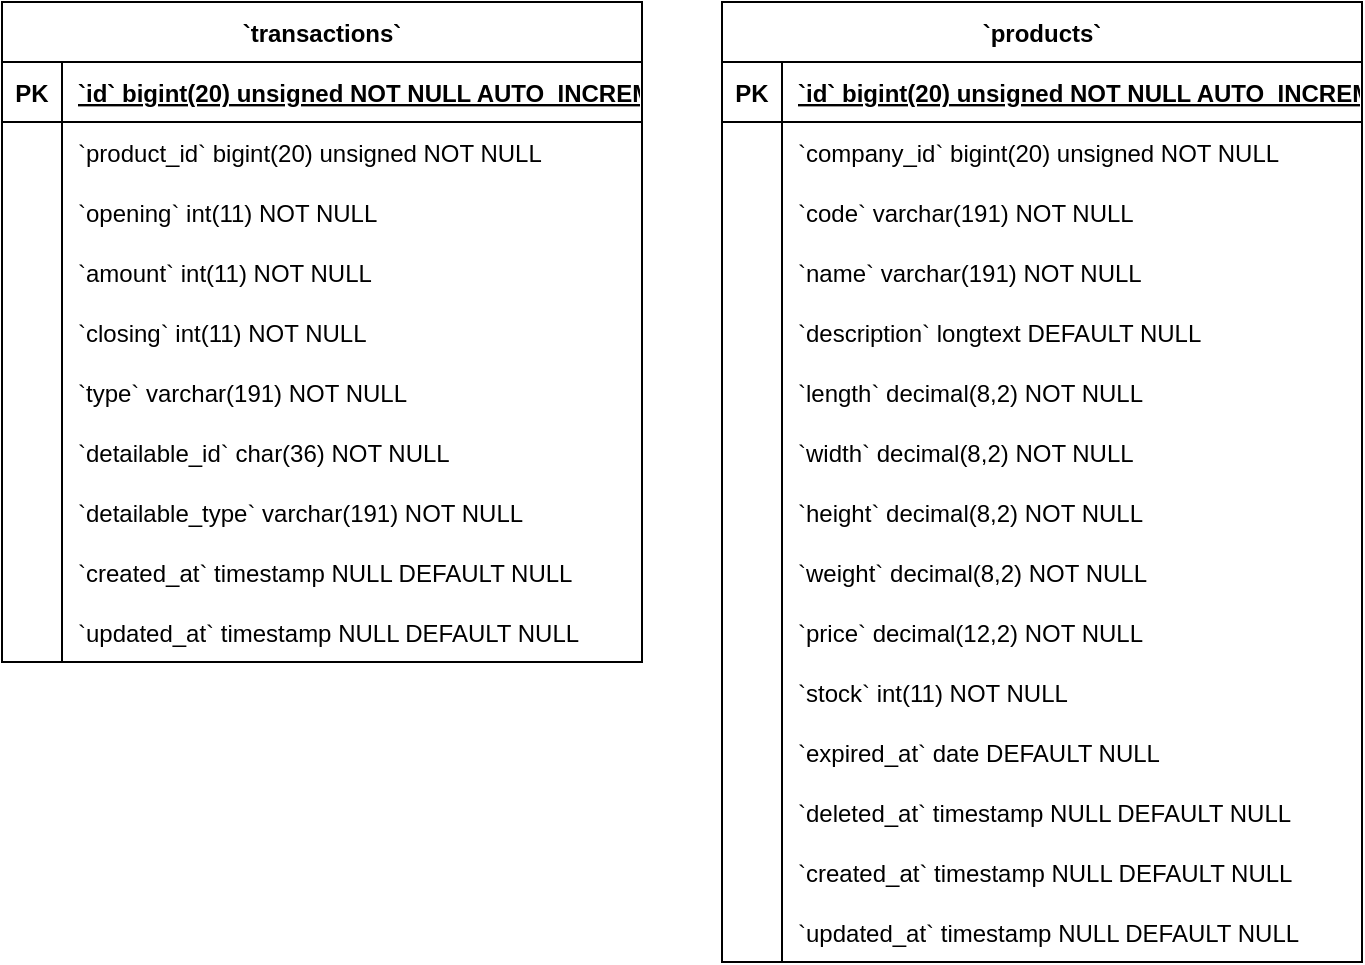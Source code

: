 <mxfile version="24.2.8" type="github">
  <diagram name="Page-1" id="jEis8SR5fVmK5BxohynO">
    <mxGraphModel dx="2025" dy="1000" grid="1" gridSize="10" guides="1" tooltips="1" connect="1" arrows="1" fold="1" page="1" pageScale="1" pageWidth="850" pageHeight="1100" math="0" shadow="0">
      <root>
        <mxCell id="0" />
        <mxCell id="1" parent="0" />
        <mxCell id="SOTKqZGl6EsI27xZ-IWH-1" value="`transactions`" style="shape=table;startSize=30;container=1;collapsible=1;childLayout=tableLayout;fixedRows=1;rowLines=0;fontStyle=1;align=center;resizeLast=1;" vertex="1" parent="1">
          <mxGeometry x="80" y="50" width="320" height="330" as="geometry" />
        </mxCell>
        <mxCell id="SOTKqZGl6EsI27xZ-IWH-2" value="" style="shape=tableRow;horizontal=0;startSize=0;swimlaneHead=0;swimlaneBody=0;fillColor=none;collapsible=0;dropTarget=0;points=[[0,0.5],[1,0.5]];portConstraint=eastwest;strokeColor=inherit;top=0;left=0;right=0;bottom=1;" vertex="1" parent="SOTKqZGl6EsI27xZ-IWH-1">
          <mxGeometry y="30" width="320" height="30" as="geometry" />
        </mxCell>
        <mxCell id="SOTKqZGl6EsI27xZ-IWH-3" value="PK" style="shape=partialRectangle;overflow=hidden;connectable=0;fillColor=none;strokeColor=inherit;top=0;left=0;bottom=0;right=0;fontStyle=1;" vertex="1" parent="SOTKqZGl6EsI27xZ-IWH-2">
          <mxGeometry width="30" height="30" as="geometry">
            <mxRectangle width="30" height="30" as="alternateBounds" />
          </mxGeometry>
        </mxCell>
        <mxCell id="SOTKqZGl6EsI27xZ-IWH-4" value="`id` bigint(20) unsigned NOT NULL AUTO_INCREMENT" style="shape=partialRectangle;overflow=hidden;connectable=0;fillColor=none;align=left;strokeColor=inherit;top=0;left=0;bottom=0;right=0;spacingLeft=6;fontStyle=5;" vertex="1" parent="SOTKqZGl6EsI27xZ-IWH-2">
          <mxGeometry x="30" width="290" height="30" as="geometry">
            <mxRectangle width="290" height="30" as="alternateBounds" />
          </mxGeometry>
        </mxCell>
        <mxCell id="SOTKqZGl6EsI27xZ-IWH-5" value="" style="shape=tableRow;horizontal=0;startSize=0;swimlaneHead=0;swimlaneBody=0;fillColor=none;collapsible=0;dropTarget=0;points=[[0,0.5],[1,0.5]];portConstraint=eastwest;strokeColor=inherit;top=0;left=0;right=0;bottom=0;" vertex="1" parent="SOTKqZGl6EsI27xZ-IWH-1">
          <mxGeometry y="60" width="320" height="30" as="geometry" />
        </mxCell>
        <mxCell id="SOTKqZGl6EsI27xZ-IWH-6" value="" style="shape=partialRectangle;overflow=hidden;connectable=0;fillColor=none;strokeColor=inherit;top=0;left=0;bottom=0;right=0;" vertex="1" parent="SOTKqZGl6EsI27xZ-IWH-5">
          <mxGeometry width="30" height="30" as="geometry">
            <mxRectangle width="30" height="30" as="alternateBounds" />
          </mxGeometry>
        </mxCell>
        <mxCell id="SOTKqZGl6EsI27xZ-IWH-7" value="`product_id` bigint(20) unsigned NOT NULL" style="shape=partialRectangle;overflow=hidden;connectable=0;fillColor=none;align=left;strokeColor=inherit;top=0;left=0;bottom=0;right=0;spacingLeft=6;" vertex="1" parent="SOTKqZGl6EsI27xZ-IWH-5">
          <mxGeometry x="30" width="290" height="30" as="geometry">
            <mxRectangle width="290" height="30" as="alternateBounds" />
          </mxGeometry>
        </mxCell>
        <mxCell id="SOTKqZGl6EsI27xZ-IWH-8" value="" style="shape=tableRow;horizontal=0;startSize=0;swimlaneHead=0;swimlaneBody=0;fillColor=none;collapsible=0;dropTarget=0;points=[[0,0.5],[1,0.5]];portConstraint=eastwest;strokeColor=inherit;top=0;left=0;right=0;bottom=0;" vertex="1" parent="SOTKqZGl6EsI27xZ-IWH-1">
          <mxGeometry y="90" width="320" height="30" as="geometry" />
        </mxCell>
        <mxCell id="SOTKqZGl6EsI27xZ-IWH-9" value="" style="shape=partialRectangle;overflow=hidden;connectable=0;fillColor=none;strokeColor=inherit;top=0;left=0;bottom=0;right=0;" vertex="1" parent="SOTKqZGl6EsI27xZ-IWH-8">
          <mxGeometry width="30" height="30" as="geometry">
            <mxRectangle width="30" height="30" as="alternateBounds" />
          </mxGeometry>
        </mxCell>
        <mxCell id="SOTKqZGl6EsI27xZ-IWH-10" value="`opening` int(11) NOT NULL" style="shape=partialRectangle;overflow=hidden;connectable=0;fillColor=none;align=left;strokeColor=inherit;top=0;left=0;bottom=0;right=0;spacingLeft=6;" vertex="1" parent="SOTKqZGl6EsI27xZ-IWH-8">
          <mxGeometry x="30" width="290" height="30" as="geometry">
            <mxRectangle width="290" height="30" as="alternateBounds" />
          </mxGeometry>
        </mxCell>
        <mxCell id="SOTKqZGl6EsI27xZ-IWH-11" value="" style="shape=tableRow;horizontal=0;startSize=0;swimlaneHead=0;swimlaneBody=0;fillColor=none;collapsible=0;dropTarget=0;points=[[0,0.5],[1,0.5]];portConstraint=eastwest;strokeColor=inherit;top=0;left=0;right=0;bottom=0;" vertex="1" parent="SOTKqZGl6EsI27xZ-IWH-1">
          <mxGeometry y="120" width="320" height="30" as="geometry" />
        </mxCell>
        <mxCell id="SOTKqZGl6EsI27xZ-IWH-12" value="" style="shape=partialRectangle;overflow=hidden;connectable=0;fillColor=none;strokeColor=inherit;top=0;left=0;bottom=0;right=0;" vertex="1" parent="SOTKqZGl6EsI27xZ-IWH-11">
          <mxGeometry width="30" height="30" as="geometry">
            <mxRectangle width="30" height="30" as="alternateBounds" />
          </mxGeometry>
        </mxCell>
        <mxCell id="SOTKqZGl6EsI27xZ-IWH-13" value="`amount` int(11) NOT NULL" style="shape=partialRectangle;overflow=hidden;connectable=0;fillColor=none;align=left;strokeColor=inherit;top=0;left=0;bottom=0;right=0;spacingLeft=6;" vertex="1" parent="SOTKqZGl6EsI27xZ-IWH-11">
          <mxGeometry x="30" width="290" height="30" as="geometry">
            <mxRectangle width="290" height="30" as="alternateBounds" />
          </mxGeometry>
        </mxCell>
        <mxCell id="SOTKqZGl6EsI27xZ-IWH-14" value="" style="shape=tableRow;horizontal=0;startSize=0;swimlaneHead=0;swimlaneBody=0;fillColor=none;collapsible=0;dropTarget=0;points=[[0,0.5],[1,0.5]];portConstraint=eastwest;strokeColor=inherit;top=0;left=0;right=0;bottom=0;" vertex="1" parent="SOTKqZGl6EsI27xZ-IWH-1">
          <mxGeometry y="150" width="320" height="30" as="geometry" />
        </mxCell>
        <mxCell id="SOTKqZGl6EsI27xZ-IWH-15" value="" style="shape=partialRectangle;overflow=hidden;connectable=0;fillColor=none;strokeColor=inherit;top=0;left=0;bottom=0;right=0;" vertex="1" parent="SOTKqZGl6EsI27xZ-IWH-14">
          <mxGeometry width="30" height="30" as="geometry">
            <mxRectangle width="30" height="30" as="alternateBounds" />
          </mxGeometry>
        </mxCell>
        <mxCell id="SOTKqZGl6EsI27xZ-IWH-16" value="`closing` int(11) NOT NULL" style="shape=partialRectangle;overflow=hidden;connectable=0;fillColor=none;align=left;strokeColor=inherit;top=0;left=0;bottom=0;right=0;spacingLeft=6;" vertex="1" parent="SOTKqZGl6EsI27xZ-IWH-14">
          <mxGeometry x="30" width="290" height="30" as="geometry">
            <mxRectangle width="290" height="30" as="alternateBounds" />
          </mxGeometry>
        </mxCell>
        <mxCell id="SOTKqZGl6EsI27xZ-IWH-17" value="" style="shape=tableRow;horizontal=0;startSize=0;swimlaneHead=0;swimlaneBody=0;fillColor=none;collapsible=0;dropTarget=0;points=[[0,0.5],[1,0.5]];portConstraint=eastwest;strokeColor=inherit;top=0;left=0;right=0;bottom=0;" vertex="1" parent="SOTKqZGl6EsI27xZ-IWH-1">
          <mxGeometry y="180" width="320" height="30" as="geometry" />
        </mxCell>
        <mxCell id="SOTKqZGl6EsI27xZ-IWH-18" value="" style="shape=partialRectangle;overflow=hidden;connectable=0;fillColor=none;strokeColor=inherit;top=0;left=0;bottom=0;right=0;" vertex="1" parent="SOTKqZGl6EsI27xZ-IWH-17">
          <mxGeometry width="30" height="30" as="geometry">
            <mxRectangle width="30" height="30" as="alternateBounds" />
          </mxGeometry>
        </mxCell>
        <mxCell id="SOTKqZGl6EsI27xZ-IWH-19" value="`type` varchar(191) NOT NULL" style="shape=partialRectangle;overflow=hidden;connectable=0;fillColor=none;align=left;strokeColor=inherit;top=0;left=0;bottom=0;right=0;spacingLeft=6;" vertex="1" parent="SOTKqZGl6EsI27xZ-IWH-17">
          <mxGeometry x="30" width="290" height="30" as="geometry">
            <mxRectangle width="290" height="30" as="alternateBounds" />
          </mxGeometry>
        </mxCell>
        <mxCell id="SOTKqZGl6EsI27xZ-IWH-20" value="" style="shape=tableRow;horizontal=0;startSize=0;swimlaneHead=0;swimlaneBody=0;fillColor=none;collapsible=0;dropTarget=0;points=[[0,0.5],[1,0.5]];portConstraint=eastwest;strokeColor=inherit;top=0;left=0;right=0;bottom=0;" vertex="1" parent="SOTKqZGl6EsI27xZ-IWH-1">
          <mxGeometry y="210" width="320" height="30" as="geometry" />
        </mxCell>
        <mxCell id="SOTKqZGl6EsI27xZ-IWH-21" value="" style="shape=partialRectangle;overflow=hidden;connectable=0;fillColor=none;strokeColor=inherit;top=0;left=0;bottom=0;right=0;" vertex="1" parent="SOTKqZGl6EsI27xZ-IWH-20">
          <mxGeometry width="30" height="30" as="geometry">
            <mxRectangle width="30" height="30" as="alternateBounds" />
          </mxGeometry>
        </mxCell>
        <mxCell id="SOTKqZGl6EsI27xZ-IWH-22" value="`detailable_id` char(36) NOT NULL" style="shape=partialRectangle;overflow=hidden;connectable=0;fillColor=none;align=left;strokeColor=inherit;top=0;left=0;bottom=0;right=0;spacingLeft=6;" vertex="1" parent="SOTKqZGl6EsI27xZ-IWH-20">
          <mxGeometry x="30" width="290" height="30" as="geometry">
            <mxRectangle width="290" height="30" as="alternateBounds" />
          </mxGeometry>
        </mxCell>
        <mxCell id="SOTKqZGl6EsI27xZ-IWH-23" value="" style="shape=tableRow;horizontal=0;startSize=0;swimlaneHead=0;swimlaneBody=0;fillColor=none;collapsible=0;dropTarget=0;points=[[0,0.5],[1,0.5]];portConstraint=eastwest;strokeColor=inherit;top=0;left=0;right=0;bottom=0;" vertex="1" parent="SOTKqZGl6EsI27xZ-IWH-1">
          <mxGeometry y="240" width="320" height="30" as="geometry" />
        </mxCell>
        <mxCell id="SOTKqZGl6EsI27xZ-IWH-24" value="" style="shape=partialRectangle;overflow=hidden;connectable=0;fillColor=none;strokeColor=inherit;top=0;left=0;bottom=0;right=0;" vertex="1" parent="SOTKqZGl6EsI27xZ-IWH-23">
          <mxGeometry width="30" height="30" as="geometry">
            <mxRectangle width="30" height="30" as="alternateBounds" />
          </mxGeometry>
        </mxCell>
        <mxCell id="SOTKqZGl6EsI27xZ-IWH-25" value="`detailable_type` varchar(191) NOT NULL" style="shape=partialRectangle;overflow=hidden;connectable=0;fillColor=none;align=left;strokeColor=inherit;top=0;left=0;bottom=0;right=0;spacingLeft=6;" vertex="1" parent="SOTKqZGl6EsI27xZ-IWH-23">
          <mxGeometry x="30" width="290" height="30" as="geometry">
            <mxRectangle width="290" height="30" as="alternateBounds" />
          </mxGeometry>
        </mxCell>
        <mxCell id="SOTKqZGl6EsI27xZ-IWH-26" value="" style="shape=tableRow;horizontal=0;startSize=0;swimlaneHead=0;swimlaneBody=0;fillColor=none;collapsible=0;dropTarget=0;points=[[0,0.5],[1,0.5]];portConstraint=eastwest;strokeColor=inherit;top=0;left=0;right=0;bottom=0;" vertex="1" parent="SOTKqZGl6EsI27xZ-IWH-1">
          <mxGeometry y="270" width="320" height="30" as="geometry" />
        </mxCell>
        <mxCell id="SOTKqZGl6EsI27xZ-IWH-27" value="" style="shape=partialRectangle;overflow=hidden;connectable=0;fillColor=none;strokeColor=inherit;top=0;left=0;bottom=0;right=0;" vertex="1" parent="SOTKqZGl6EsI27xZ-IWH-26">
          <mxGeometry width="30" height="30" as="geometry">
            <mxRectangle width="30" height="30" as="alternateBounds" />
          </mxGeometry>
        </mxCell>
        <mxCell id="SOTKqZGl6EsI27xZ-IWH-28" value="`created_at` timestamp NULL DEFAULT NULL" style="shape=partialRectangle;overflow=hidden;connectable=0;fillColor=none;align=left;strokeColor=inherit;top=0;left=0;bottom=0;right=0;spacingLeft=6;" vertex="1" parent="SOTKqZGl6EsI27xZ-IWH-26">
          <mxGeometry x="30" width="290" height="30" as="geometry">
            <mxRectangle width="290" height="30" as="alternateBounds" />
          </mxGeometry>
        </mxCell>
        <mxCell id="SOTKqZGl6EsI27xZ-IWH-29" value="" style="shape=tableRow;horizontal=0;startSize=0;swimlaneHead=0;swimlaneBody=0;fillColor=none;collapsible=0;dropTarget=0;points=[[0,0.5],[1,0.5]];portConstraint=eastwest;strokeColor=inherit;top=0;left=0;right=0;bottom=0;" vertex="1" parent="SOTKqZGl6EsI27xZ-IWH-1">
          <mxGeometry y="300" width="320" height="30" as="geometry" />
        </mxCell>
        <mxCell id="SOTKqZGl6EsI27xZ-IWH-30" value="" style="shape=partialRectangle;overflow=hidden;connectable=0;fillColor=none;strokeColor=inherit;top=0;left=0;bottom=0;right=0;" vertex="1" parent="SOTKqZGl6EsI27xZ-IWH-29">
          <mxGeometry width="30" height="30" as="geometry">
            <mxRectangle width="30" height="30" as="alternateBounds" />
          </mxGeometry>
        </mxCell>
        <mxCell id="SOTKqZGl6EsI27xZ-IWH-31" value="`updated_at` timestamp NULL DEFAULT NULL" style="shape=partialRectangle;overflow=hidden;connectable=0;fillColor=none;align=left;strokeColor=inherit;top=0;left=0;bottom=0;right=0;spacingLeft=6;" vertex="1" parent="SOTKqZGl6EsI27xZ-IWH-29">
          <mxGeometry x="30" width="290" height="30" as="geometry">
            <mxRectangle width="290" height="30" as="alternateBounds" />
          </mxGeometry>
        </mxCell>
        <mxCell id="SOTKqZGl6EsI27xZ-IWH-32" value="`products`" style="shape=table;startSize=30;container=1;collapsible=1;childLayout=tableLayout;fixedRows=1;rowLines=0;fontStyle=1;align=center;resizeLast=1;" vertex="1" parent="1">
          <mxGeometry x="440" y="50" width="320" height="480" as="geometry" />
        </mxCell>
        <mxCell id="SOTKqZGl6EsI27xZ-IWH-33" value="" style="shape=tableRow;horizontal=0;startSize=0;swimlaneHead=0;swimlaneBody=0;fillColor=none;collapsible=0;dropTarget=0;points=[[0,0.5],[1,0.5]];portConstraint=eastwest;strokeColor=inherit;top=0;left=0;right=0;bottom=1;" vertex="1" parent="SOTKqZGl6EsI27xZ-IWH-32">
          <mxGeometry y="30" width="320" height="30" as="geometry" />
        </mxCell>
        <mxCell id="SOTKqZGl6EsI27xZ-IWH-34" value="PK" style="shape=partialRectangle;overflow=hidden;connectable=0;fillColor=none;strokeColor=inherit;top=0;left=0;bottom=0;right=0;fontStyle=1;" vertex="1" parent="SOTKqZGl6EsI27xZ-IWH-33">
          <mxGeometry width="30" height="30" as="geometry">
            <mxRectangle width="30" height="30" as="alternateBounds" />
          </mxGeometry>
        </mxCell>
        <mxCell id="SOTKqZGl6EsI27xZ-IWH-35" value="`id` bigint(20) unsigned NOT NULL AUTO_INCREMENT" style="shape=partialRectangle;overflow=hidden;connectable=0;fillColor=none;align=left;strokeColor=inherit;top=0;left=0;bottom=0;right=0;spacingLeft=6;fontStyle=5;" vertex="1" parent="SOTKqZGl6EsI27xZ-IWH-33">
          <mxGeometry x="30" width="290" height="30" as="geometry">
            <mxRectangle width="290" height="30" as="alternateBounds" />
          </mxGeometry>
        </mxCell>
        <mxCell id="SOTKqZGl6EsI27xZ-IWH-36" value="" style="shape=tableRow;horizontal=0;startSize=0;swimlaneHead=0;swimlaneBody=0;fillColor=none;collapsible=0;dropTarget=0;points=[[0,0.5],[1,0.5]];portConstraint=eastwest;strokeColor=inherit;top=0;left=0;right=0;bottom=0;" vertex="1" parent="SOTKqZGl6EsI27xZ-IWH-32">
          <mxGeometry y="60" width="320" height="30" as="geometry" />
        </mxCell>
        <mxCell id="SOTKqZGl6EsI27xZ-IWH-37" value="" style="shape=partialRectangle;overflow=hidden;connectable=0;fillColor=none;strokeColor=inherit;top=0;left=0;bottom=0;right=0;" vertex="1" parent="SOTKqZGl6EsI27xZ-IWH-36">
          <mxGeometry width="30" height="30" as="geometry">
            <mxRectangle width="30" height="30" as="alternateBounds" />
          </mxGeometry>
        </mxCell>
        <mxCell id="SOTKqZGl6EsI27xZ-IWH-38" value="`company_id` bigint(20) unsigned NOT NULL" style="shape=partialRectangle;overflow=hidden;connectable=0;fillColor=none;align=left;strokeColor=inherit;top=0;left=0;bottom=0;right=0;spacingLeft=6;" vertex="1" parent="SOTKqZGl6EsI27xZ-IWH-36">
          <mxGeometry x="30" width="290" height="30" as="geometry">
            <mxRectangle width="290" height="30" as="alternateBounds" />
          </mxGeometry>
        </mxCell>
        <mxCell id="SOTKqZGl6EsI27xZ-IWH-39" value="" style="shape=tableRow;horizontal=0;startSize=0;swimlaneHead=0;swimlaneBody=0;fillColor=none;collapsible=0;dropTarget=0;points=[[0,0.5],[1,0.5]];portConstraint=eastwest;strokeColor=inherit;top=0;left=0;right=0;bottom=0;" vertex="1" parent="SOTKqZGl6EsI27xZ-IWH-32">
          <mxGeometry y="90" width="320" height="30" as="geometry" />
        </mxCell>
        <mxCell id="SOTKqZGl6EsI27xZ-IWH-40" value="" style="shape=partialRectangle;overflow=hidden;connectable=0;fillColor=none;strokeColor=inherit;top=0;left=0;bottom=0;right=0;" vertex="1" parent="SOTKqZGl6EsI27xZ-IWH-39">
          <mxGeometry width="30" height="30" as="geometry">
            <mxRectangle width="30" height="30" as="alternateBounds" />
          </mxGeometry>
        </mxCell>
        <mxCell id="SOTKqZGl6EsI27xZ-IWH-41" value="`code` varchar(191) NOT NULL" style="shape=partialRectangle;overflow=hidden;connectable=0;fillColor=none;align=left;strokeColor=inherit;top=0;left=0;bottom=0;right=0;spacingLeft=6;" vertex="1" parent="SOTKqZGl6EsI27xZ-IWH-39">
          <mxGeometry x="30" width="290" height="30" as="geometry">
            <mxRectangle width="290" height="30" as="alternateBounds" />
          </mxGeometry>
        </mxCell>
        <mxCell id="SOTKqZGl6EsI27xZ-IWH-42" value="" style="shape=tableRow;horizontal=0;startSize=0;swimlaneHead=0;swimlaneBody=0;fillColor=none;collapsible=0;dropTarget=0;points=[[0,0.5],[1,0.5]];portConstraint=eastwest;strokeColor=inherit;top=0;left=0;right=0;bottom=0;" vertex="1" parent="SOTKqZGl6EsI27xZ-IWH-32">
          <mxGeometry y="120" width="320" height="30" as="geometry" />
        </mxCell>
        <mxCell id="SOTKqZGl6EsI27xZ-IWH-43" value="" style="shape=partialRectangle;overflow=hidden;connectable=0;fillColor=none;strokeColor=inherit;top=0;left=0;bottom=0;right=0;" vertex="1" parent="SOTKqZGl6EsI27xZ-IWH-42">
          <mxGeometry width="30" height="30" as="geometry">
            <mxRectangle width="30" height="30" as="alternateBounds" />
          </mxGeometry>
        </mxCell>
        <mxCell id="SOTKqZGl6EsI27xZ-IWH-44" value="`name` varchar(191) NOT NULL" style="shape=partialRectangle;overflow=hidden;connectable=0;fillColor=none;align=left;strokeColor=inherit;top=0;left=0;bottom=0;right=0;spacingLeft=6;" vertex="1" parent="SOTKqZGl6EsI27xZ-IWH-42">
          <mxGeometry x="30" width="290" height="30" as="geometry">
            <mxRectangle width="290" height="30" as="alternateBounds" />
          </mxGeometry>
        </mxCell>
        <mxCell id="SOTKqZGl6EsI27xZ-IWH-45" value="" style="shape=tableRow;horizontal=0;startSize=0;swimlaneHead=0;swimlaneBody=0;fillColor=none;collapsible=0;dropTarget=0;points=[[0,0.5],[1,0.5]];portConstraint=eastwest;strokeColor=inherit;top=0;left=0;right=0;bottom=0;" vertex="1" parent="SOTKqZGl6EsI27xZ-IWH-32">
          <mxGeometry y="150" width="320" height="30" as="geometry" />
        </mxCell>
        <mxCell id="SOTKqZGl6EsI27xZ-IWH-46" value="" style="shape=partialRectangle;overflow=hidden;connectable=0;fillColor=none;strokeColor=inherit;top=0;left=0;bottom=0;right=0;" vertex="1" parent="SOTKqZGl6EsI27xZ-IWH-45">
          <mxGeometry width="30" height="30" as="geometry">
            <mxRectangle width="30" height="30" as="alternateBounds" />
          </mxGeometry>
        </mxCell>
        <mxCell id="SOTKqZGl6EsI27xZ-IWH-47" value="`description` longtext DEFAULT NULL" style="shape=partialRectangle;overflow=hidden;connectable=0;fillColor=none;align=left;strokeColor=inherit;top=0;left=0;bottom=0;right=0;spacingLeft=6;" vertex="1" parent="SOTKqZGl6EsI27xZ-IWH-45">
          <mxGeometry x="30" width="290" height="30" as="geometry">
            <mxRectangle width="290" height="30" as="alternateBounds" />
          </mxGeometry>
        </mxCell>
        <mxCell id="SOTKqZGl6EsI27xZ-IWH-48" value="" style="shape=tableRow;horizontal=0;startSize=0;swimlaneHead=0;swimlaneBody=0;fillColor=none;collapsible=0;dropTarget=0;points=[[0,0.5],[1,0.5]];portConstraint=eastwest;strokeColor=inherit;top=0;left=0;right=0;bottom=0;" vertex="1" parent="SOTKqZGl6EsI27xZ-IWH-32">
          <mxGeometry y="180" width="320" height="30" as="geometry" />
        </mxCell>
        <mxCell id="SOTKqZGl6EsI27xZ-IWH-49" value="" style="shape=partialRectangle;overflow=hidden;connectable=0;fillColor=none;strokeColor=inherit;top=0;left=0;bottom=0;right=0;" vertex="1" parent="SOTKqZGl6EsI27xZ-IWH-48">
          <mxGeometry width="30" height="30" as="geometry">
            <mxRectangle width="30" height="30" as="alternateBounds" />
          </mxGeometry>
        </mxCell>
        <mxCell id="SOTKqZGl6EsI27xZ-IWH-50" value="`length` decimal(8,2) NOT NULL" style="shape=partialRectangle;overflow=hidden;connectable=0;fillColor=none;align=left;strokeColor=inherit;top=0;left=0;bottom=0;right=0;spacingLeft=6;" vertex="1" parent="SOTKqZGl6EsI27xZ-IWH-48">
          <mxGeometry x="30" width="290" height="30" as="geometry">
            <mxRectangle width="290" height="30" as="alternateBounds" />
          </mxGeometry>
        </mxCell>
        <mxCell id="SOTKqZGl6EsI27xZ-IWH-51" value="" style="shape=tableRow;horizontal=0;startSize=0;swimlaneHead=0;swimlaneBody=0;fillColor=none;collapsible=0;dropTarget=0;points=[[0,0.5],[1,0.5]];portConstraint=eastwest;strokeColor=inherit;top=0;left=0;right=0;bottom=0;" vertex="1" parent="SOTKqZGl6EsI27xZ-IWH-32">
          <mxGeometry y="210" width="320" height="30" as="geometry" />
        </mxCell>
        <mxCell id="SOTKqZGl6EsI27xZ-IWH-52" value="" style="shape=partialRectangle;overflow=hidden;connectable=0;fillColor=none;strokeColor=inherit;top=0;left=0;bottom=0;right=0;" vertex="1" parent="SOTKqZGl6EsI27xZ-IWH-51">
          <mxGeometry width="30" height="30" as="geometry">
            <mxRectangle width="30" height="30" as="alternateBounds" />
          </mxGeometry>
        </mxCell>
        <mxCell id="SOTKqZGl6EsI27xZ-IWH-53" value="`width` decimal(8,2) NOT NULL" style="shape=partialRectangle;overflow=hidden;connectable=0;fillColor=none;align=left;strokeColor=inherit;top=0;left=0;bottom=0;right=0;spacingLeft=6;" vertex="1" parent="SOTKqZGl6EsI27xZ-IWH-51">
          <mxGeometry x="30" width="290" height="30" as="geometry">
            <mxRectangle width="290" height="30" as="alternateBounds" />
          </mxGeometry>
        </mxCell>
        <mxCell id="SOTKqZGl6EsI27xZ-IWH-54" value="" style="shape=tableRow;horizontal=0;startSize=0;swimlaneHead=0;swimlaneBody=0;fillColor=none;collapsible=0;dropTarget=0;points=[[0,0.5],[1,0.5]];portConstraint=eastwest;strokeColor=inherit;top=0;left=0;right=0;bottom=0;" vertex="1" parent="SOTKqZGl6EsI27xZ-IWH-32">
          <mxGeometry y="240" width="320" height="30" as="geometry" />
        </mxCell>
        <mxCell id="SOTKqZGl6EsI27xZ-IWH-55" value="" style="shape=partialRectangle;overflow=hidden;connectable=0;fillColor=none;strokeColor=inherit;top=0;left=0;bottom=0;right=0;" vertex="1" parent="SOTKqZGl6EsI27xZ-IWH-54">
          <mxGeometry width="30" height="30" as="geometry">
            <mxRectangle width="30" height="30" as="alternateBounds" />
          </mxGeometry>
        </mxCell>
        <mxCell id="SOTKqZGl6EsI27xZ-IWH-56" value="`height` decimal(8,2) NOT NULL" style="shape=partialRectangle;overflow=hidden;connectable=0;fillColor=none;align=left;strokeColor=inherit;top=0;left=0;bottom=0;right=0;spacingLeft=6;" vertex="1" parent="SOTKqZGl6EsI27xZ-IWH-54">
          <mxGeometry x="30" width="290" height="30" as="geometry">
            <mxRectangle width="290" height="30" as="alternateBounds" />
          </mxGeometry>
        </mxCell>
        <mxCell id="SOTKqZGl6EsI27xZ-IWH-57" value="" style="shape=tableRow;horizontal=0;startSize=0;swimlaneHead=0;swimlaneBody=0;fillColor=none;collapsible=0;dropTarget=0;points=[[0,0.5],[1,0.5]];portConstraint=eastwest;strokeColor=inherit;top=0;left=0;right=0;bottom=0;" vertex="1" parent="SOTKqZGl6EsI27xZ-IWH-32">
          <mxGeometry y="270" width="320" height="30" as="geometry" />
        </mxCell>
        <mxCell id="SOTKqZGl6EsI27xZ-IWH-58" value="" style="shape=partialRectangle;overflow=hidden;connectable=0;fillColor=none;strokeColor=inherit;top=0;left=0;bottom=0;right=0;" vertex="1" parent="SOTKqZGl6EsI27xZ-IWH-57">
          <mxGeometry width="30" height="30" as="geometry">
            <mxRectangle width="30" height="30" as="alternateBounds" />
          </mxGeometry>
        </mxCell>
        <mxCell id="SOTKqZGl6EsI27xZ-IWH-59" value="`weight` decimal(8,2) NOT NULL" style="shape=partialRectangle;overflow=hidden;connectable=0;fillColor=none;align=left;strokeColor=inherit;top=0;left=0;bottom=0;right=0;spacingLeft=6;" vertex="1" parent="SOTKqZGl6EsI27xZ-IWH-57">
          <mxGeometry x="30" width="290" height="30" as="geometry">
            <mxRectangle width="290" height="30" as="alternateBounds" />
          </mxGeometry>
        </mxCell>
        <mxCell id="SOTKqZGl6EsI27xZ-IWH-60" value="" style="shape=tableRow;horizontal=0;startSize=0;swimlaneHead=0;swimlaneBody=0;fillColor=none;collapsible=0;dropTarget=0;points=[[0,0.5],[1,0.5]];portConstraint=eastwest;strokeColor=inherit;top=0;left=0;right=0;bottom=0;" vertex="1" parent="SOTKqZGl6EsI27xZ-IWH-32">
          <mxGeometry y="300" width="320" height="30" as="geometry" />
        </mxCell>
        <mxCell id="SOTKqZGl6EsI27xZ-IWH-61" value="" style="shape=partialRectangle;overflow=hidden;connectable=0;fillColor=none;strokeColor=inherit;top=0;left=0;bottom=0;right=0;" vertex="1" parent="SOTKqZGl6EsI27xZ-IWH-60">
          <mxGeometry width="30" height="30" as="geometry">
            <mxRectangle width="30" height="30" as="alternateBounds" />
          </mxGeometry>
        </mxCell>
        <mxCell id="SOTKqZGl6EsI27xZ-IWH-62" value="`price` decimal(12,2) NOT NULL" style="shape=partialRectangle;overflow=hidden;connectable=0;fillColor=none;align=left;strokeColor=inherit;top=0;left=0;bottom=0;right=0;spacingLeft=6;" vertex="1" parent="SOTKqZGl6EsI27xZ-IWH-60">
          <mxGeometry x="30" width="290" height="30" as="geometry">
            <mxRectangle width="290" height="30" as="alternateBounds" />
          </mxGeometry>
        </mxCell>
        <mxCell id="SOTKqZGl6EsI27xZ-IWH-63" value="" style="shape=tableRow;horizontal=0;startSize=0;swimlaneHead=0;swimlaneBody=0;fillColor=none;collapsible=0;dropTarget=0;points=[[0,0.5],[1,0.5]];portConstraint=eastwest;strokeColor=inherit;top=0;left=0;right=0;bottom=0;" vertex="1" parent="SOTKqZGl6EsI27xZ-IWH-32">
          <mxGeometry y="330" width="320" height="30" as="geometry" />
        </mxCell>
        <mxCell id="SOTKqZGl6EsI27xZ-IWH-64" value="" style="shape=partialRectangle;overflow=hidden;connectable=0;fillColor=none;strokeColor=inherit;top=0;left=0;bottom=0;right=0;" vertex="1" parent="SOTKqZGl6EsI27xZ-IWH-63">
          <mxGeometry width="30" height="30" as="geometry">
            <mxRectangle width="30" height="30" as="alternateBounds" />
          </mxGeometry>
        </mxCell>
        <mxCell id="SOTKqZGl6EsI27xZ-IWH-65" value="`stock` int(11) NOT NULL" style="shape=partialRectangle;overflow=hidden;connectable=0;fillColor=none;align=left;strokeColor=inherit;top=0;left=0;bottom=0;right=0;spacingLeft=6;" vertex="1" parent="SOTKqZGl6EsI27xZ-IWH-63">
          <mxGeometry x="30" width="290" height="30" as="geometry">
            <mxRectangle width="290" height="30" as="alternateBounds" />
          </mxGeometry>
        </mxCell>
        <mxCell id="SOTKqZGl6EsI27xZ-IWH-66" value="" style="shape=tableRow;horizontal=0;startSize=0;swimlaneHead=0;swimlaneBody=0;fillColor=none;collapsible=0;dropTarget=0;points=[[0,0.5],[1,0.5]];portConstraint=eastwest;strokeColor=inherit;top=0;left=0;right=0;bottom=0;" vertex="1" parent="SOTKqZGl6EsI27xZ-IWH-32">
          <mxGeometry y="360" width="320" height="30" as="geometry" />
        </mxCell>
        <mxCell id="SOTKqZGl6EsI27xZ-IWH-67" value="" style="shape=partialRectangle;overflow=hidden;connectable=0;fillColor=none;strokeColor=inherit;top=0;left=0;bottom=0;right=0;" vertex="1" parent="SOTKqZGl6EsI27xZ-IWH-66">
          <mxGeometry width="30" height="30" as="geometry">
            <mxRectangle width="30" height="30" as="alternateBounds" />
          </mxGeometry>
        </mxCell>
        <mxCell id="SOTKqZGl6EsI27xZ-IWH-68" value="`expired_at` date DEFAULT NULL" style="shape=partialRectangle;overflow=hidden;connectable=0;fillColor=none;align=left;strokeColor=inherit;top=0;left=0;bottom=0;right=0;spacingLeft=6;" vertex="1" parent="SOTKqZGl6EsI27xZ-IWH-66">
          <mxGeometry x="30" width="290" height="30" as="geometry">
            <mxRectangle width="290" height="30" as="alternateBounds" />
          </mxGeometry>
        </mxCell>
        <mxCell id="SOTKqZGl6EsI27xZ-IWH-69" value="" style="shape=tableRow;horizontal=0;startSize=0;swimlaneHead=0;swimlaneBody=0;fillColor=none;collapsible=0;dropTarget=0;points=[[0,0.5],[1,0.5]];portConstraint=eastwest;strokeColor=inherit;top=0;left=0;right=0;bottom=0;" vertex="1" parent="SOTKqZGl6EsI27xZ-IWH-32">
          <mxGeometry y="390" width="320" height="30" as="geometry" />
        </mxCell>
        <mxCell id="SOTKqZGl6EsI27xZ-IWH-70" value="" style="shape=partialRectangle;overflow=hidden;connectable=0;fillColor=none;strokeColor=inherit;top=0;left=0;bottom=0;right=0;" vertex="1" parent="SOTKqZGl6EsI27xZ-IWH-69">
          <mxGeometry width="30" height="30" as="geometry">
            <mxRectangle width="30" height="30" as="alternateBounds" />
          </mxGeometry>
        </mxCell>
        <mxCell id="SOTKqZGl6EsI27xZ-IWH-71" value="`deleted_at` timestamp NULL DEFAULT NULL" style="shape=partialRectangle;overflow=hidden;connectable=0;fillColor=none;align=left;strokeColor=inherit;top=0;left=0;bottom=0;right=0;spacingLeft=6;" vertex="1" parent="SOTKqZGl6EsI27xZ-IWH-69">
          <mxGeometry x="30" width="290" height="30" as="geometry">
            <mxRectangle width="290" height="30" as="alternateBounds" />
          </mxGeometry>
        </mxCell>
        <mxCell id="SOTKqZGl6EsI27xZ-IWH-72" value="" style="shape=tableRow;horizontal=0;startSize=0;swimlaneHead=0;swimlaneBody=0;fillColor=none;collapsible=0;dropTarget=0;points=[[0,0.5],[1,0.5]];portConstraint=eastwest;strokeColor=inherit;top=0;left=0;right=0;bottom=0;" vertex="1" parent="SOTKqZGl6EsI27xZ-IWH-32">
          <mxGeometry y="420" width="320" height="30" as="geometry" />
        </mxCell>
        <mxCell id="SOTKqZGl6EsI27xZ-IWH-73" value="" style="shape=partialRectangle;overflow=hidden;connectable=0;fillColor=none;strokeColor=inherit;top=0;left=0;bottom=0;right=0;" vertex="1" parent="SOTKqZGl6EsI27xZ-IWH-72">
          <mxGeometry width="30" height="30" as="geometry">
            <mxRectangle width="30" height="30" as="alternateBounds" />
          </mxGeometry>
        </mxCell>
        <mxCell id="SOTKqZGl6EsI27xZ-IWH-74" value="`created_at` timestamp NULL DEFAULT NULL" style="shape=partialRectangle;overflow=hidden;connectable=0;fillColor=none;align=left;strokeColor=inherit;top=0;left=0;bottom=0;right=0;spacingLeft=6;" vertex="1" parent="SOTKqZGl6EsI27xZ-IWH-72">
          <mxGeometry x="30" width="290" height="30" as="geometry">
            <mxRectangle width="290" height="30" as="alternateBounds" />
          </mxGeometry>
        </mxCell>
        <mxCell id="SOTKqZGl6EsI27xZ-IWH-75" value="" style="shape=tableRow;horizontal=0;startSize=0;swimlaneHead=0;swimlaneBody=0;fillColor=none;collapsible=0;dropTarget=0;points=[[0,0.5],[1,0.5]];portConstraint=eastwest;strokeColor=inherit;top=0;left=0;right=0;bottom=0;" vertex="1" parent="SOTKqZGl6EsI27xZ-IWH-32">
          <mxGeometry y="450" width="320" height="30" as="geometry" />
        </mxCell>
        <mxCell id="SOTKqZGl6EsI27xZ-IWH-76" value="" style="shape=partialRectangle;overflow=hidden;connectable=0;fillColor=none;strokeColor=inherit;top=0;left=0;bottom=0;right=0;" vertex="1" parent="SOTKqZGl6EsI27xZ-IWH-75">
          <mxGeometry width="30" height="30" as="geometry">
            <mxRectangle width="30" height="30" as="alternateBounds" />
          </mxGeometry>
        </mxCell>
        <mxCell id="SOTKqZGl6EsI27xZ-IWH-77" value="`updated_at` timestamp NULL DEFAULT NULL" style="shape=partialRectangle;overflow=hidden;connectable=0;fillColor=none;align=left;strokeColor=inherit;top=0;left=0;bottom=0;right=0;spacingLeft=6;" vertex="1" parent="SOTKqZGl6EsI27xZ-IWH-75">
          <mxGeometry x="30" width="290" height="30" as="geometry">
            <mxRectangle width="290" height="30" as="alternateBounds" />
          </mxGeometry>
        </mxCell>
      </root>
    </mxGraphModel>
  </diagram>
</mxfile>
